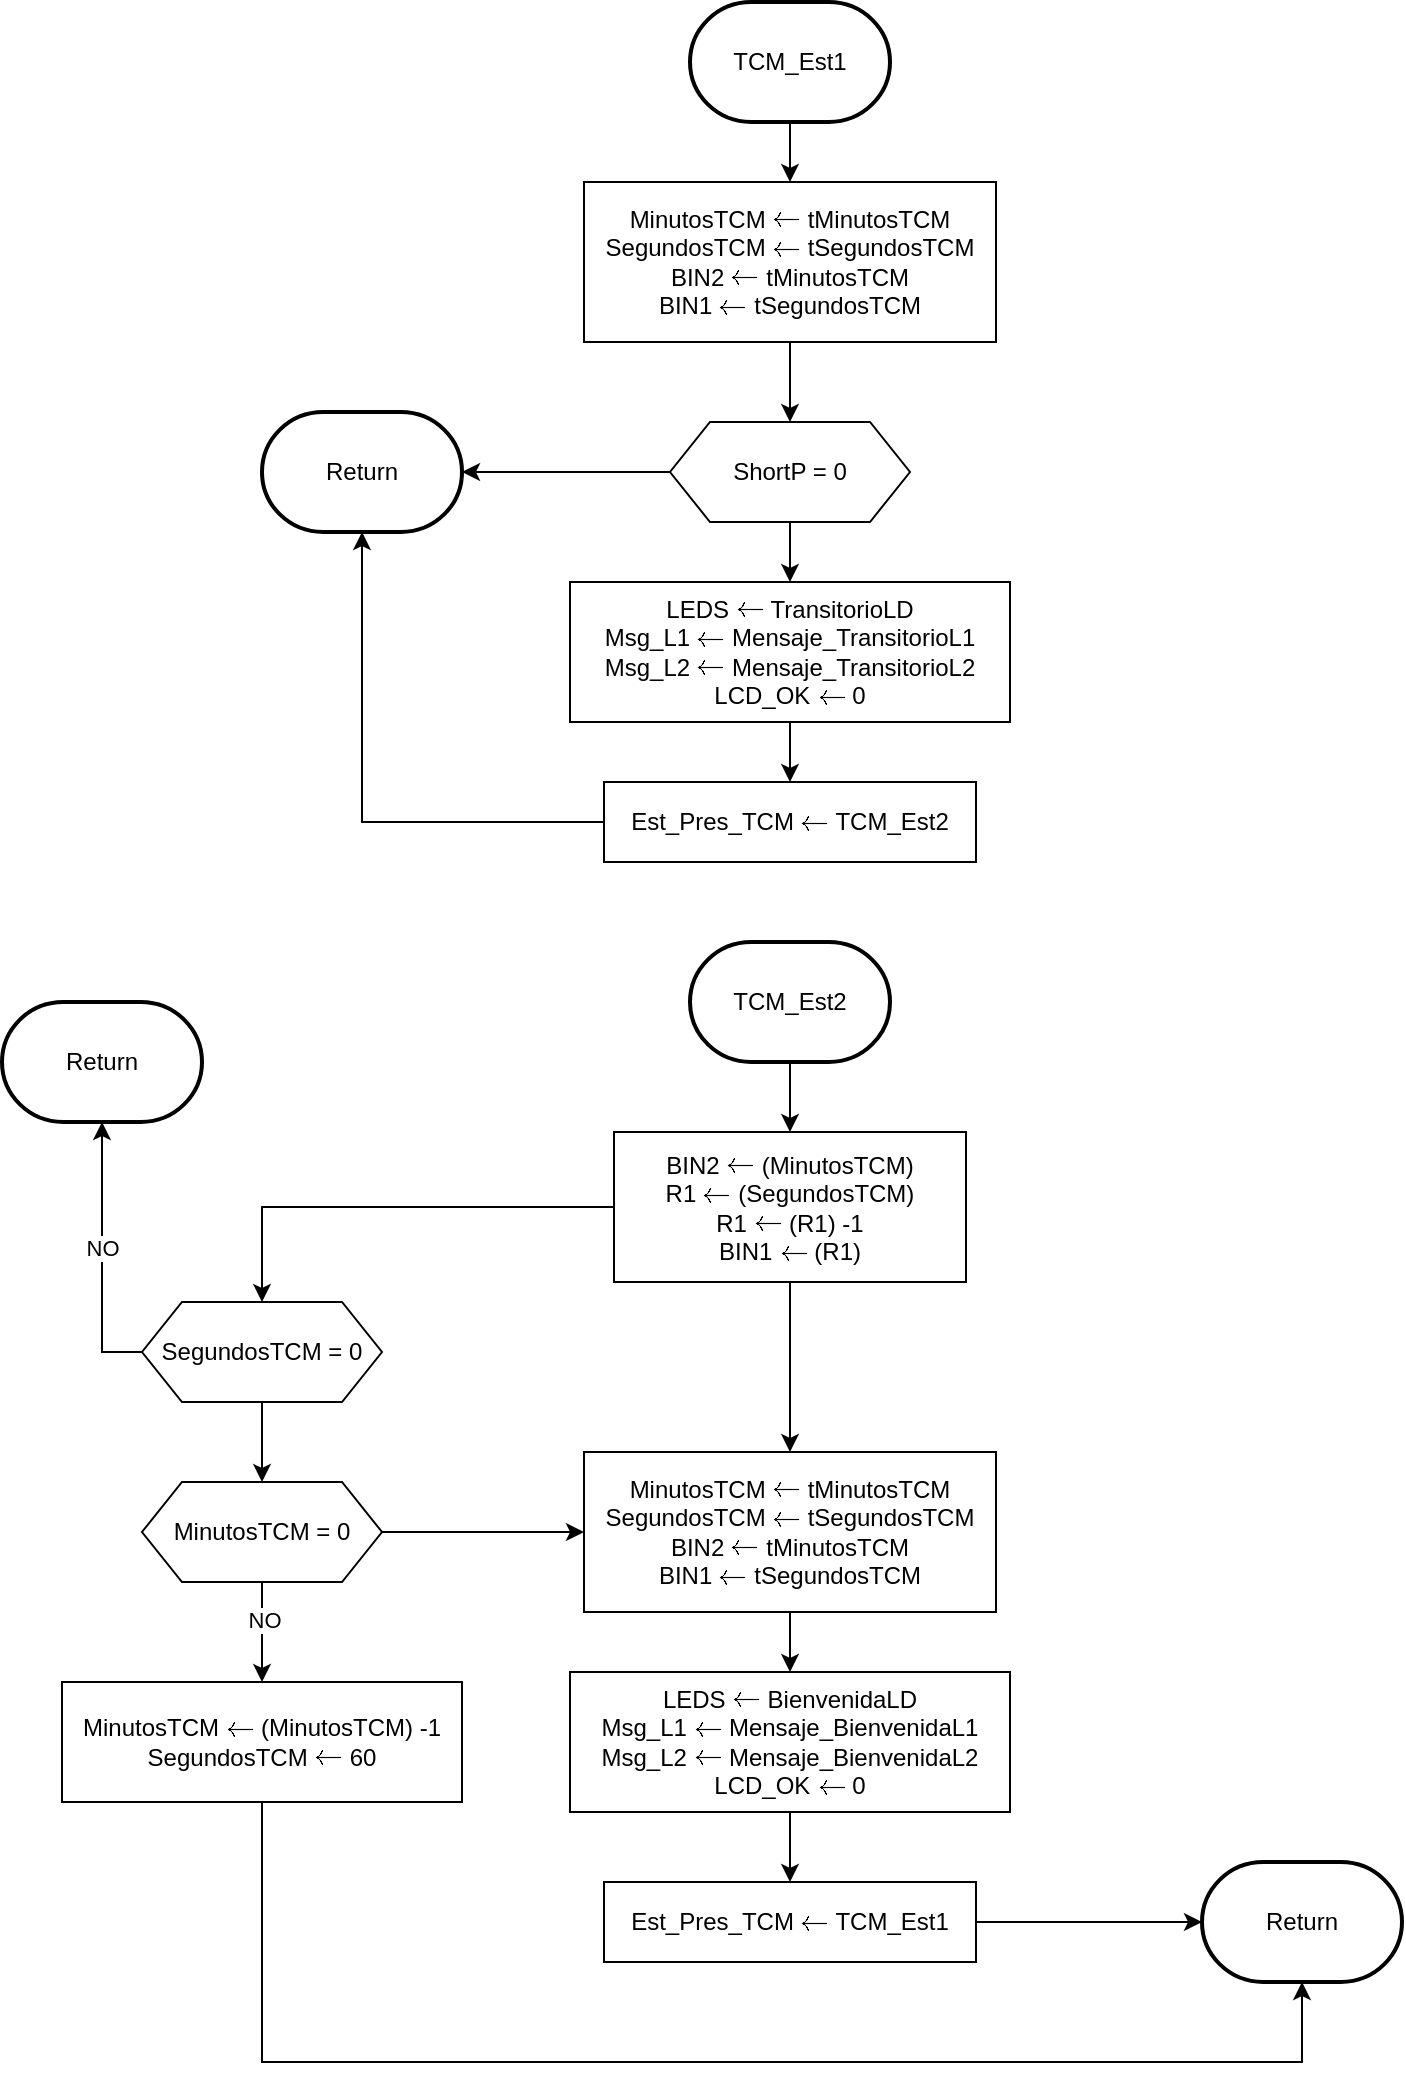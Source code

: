 <mxfile version="22.1.2" type="device">
  <diagram name="Página-1" id="RE8rUj6tG1aRCzW414ZQ">
    <mxGraphModel dx="880" dy="524" grid="1" gridSize="10" guides="1" tooltips="1" connect="1" arrows="1" fold="1" page="1" pageScale="1" pageWidth="827" pageHeight="1169" math="1" shadow="0">
      <root>
        <mxCell id="0" />
        <mxCell id="1" parent="0" />
        <mxCell id="AMgx_i2CWmip0ukCpxhf-3" style="edgeStyle=orthogonalEdgeStyle;rounded=0;orthogonalLoop=1;jettySize=auto;html=1;exitX=0.5;exitY=1;exitDx=0;exitDy=0;exitPerimeter=0;entryX=0.5;entryY=0;entryDx=0;entryDy=0;" edge="1" parent="1" source="AMgx_i2CWmip0ukCpxhf-1" target="AMgx_i2CWmip0ukCpxhf-2">
          <mxGeometry relative="1" as="geometry" />
        </mxCell>
        <mxCell id="AMgx_i2CWmip0ukCpxhf-1" value="TCM_Est1" style="strokeWidth=2;html=1;shape=mxgraph.flowchart.terminator;whiteSpace=wrap;" vertex="1" parent="1">
          <mxGeometry x="364" y="20" width="100" height="60" as="geometry" />
        </mxCell>
        <mxCell id="AMgx_i2CWmip0ukCpxhf-7" value="" style="edgeStyle=orthogonalEdgeStyle;rounded=0;orthogonalLoop=1;jettySize=auto;html=1;" edge="1" parent="1" source="AMgx_i2CWmip0ukCpxhf-2" target="AMgx_i2CWmip0ukCpxhf-4">
          <mxGeometry relative="1" as="geometry" />
        </mxCell>
        <mxCell id="AMgx_i2CWmip0ukCpxhf-2" value="MinutosTCM \(\leftarrow\) tMinutosTCM&lt;br&gt;SegundosTCM \(\leftarrow\) tSegundosTCM&lt;br&gt;BIN2 \(\leftarrow\) tMinutosTCM&lt;br&gt;BIN1 \(\leftarrow\) tSegundosTCM" style="rounded=0;whiteSpace=wrap;html=1;" vertex="1" parent="1">
          <mxGeometry x="311" y="110" width="206" height="80" as="geometry" />
        </mxCell>
        <mxCell id="AMgx_i2CWmip0ukCpxhf-6" value="" style="edgeStyle=orthogonalEdgeStyle;rounded=0;orthogonalLoop=1;jettySize=auto;html=1;" edge="1" parent="1" source="AMgx_i2CWmip0ukCpxhf-4" target="AMgx_i2CWmip0ukCpxhf-5">
          <mxGeometry relative="1" as="geometry" />
        </mxCell>
        <mxCell id="AMgx_i2CWmip0ukCpxhf-10" style="edgeStyle=orthogonalEdgeStyle;rounded=0;orthogonalLoop=1;jettySize=auto;html=1;exitX=0.5;exitY=1;exitDx=0;exitDy=0;entryX=0.5;entryY=0;entryDx=0;entryDy=0;" edge="1" parent="1" source="AMgx_i2CWmip0ukCpxhf-4" target="AMgx_i2CWmip0ukCpxhf-8">
          <mxGeometry relative="1" as="geometry" />
        </mxCell>
        <mxCell id="AMgx_i2CWmip0ukCpxhf-4" value="ShortP = 0" style="shape=hexagon;perimeter=hexagonPerimeter2;whiteSpace=wrap;html=1;fixedSize=1;" vertex="1" parent="1">
          <mxGeometry x="354" y="230" width="120" height="50" as="geometry" />
        </mxCell>
        <mxCell id="AMgx_i2CWmip0ukCpxhf-5" value="Return" style="strokeWidth=2;html=1;shape=mxgraph.flowchart.terminator;whiteSpace=wrap;" vertex="1" parent="1">
          <mxGeometry x="150" y="225" width="100" height="60" as="geometry" />
        </mxCell>
        <mxCell id="AMgx_i2CWmip0ukCpxhf-11" style="edgeStyle=orthogonalEdgeStyle;rounded=0;orthogonalLoop=1;jettySize=auto;html=1;exitX=0.5;exitY=1;exitDx=0;exitDy=0;entryX=0.5;entryY=0;entryDx=0;entryDy=0;" edge="1" parent="1" source="AMgx_i2CWmip0ukCpxhf-8" target="AMgx_i2CWmip0ukCpxhf-9">
          <mxGeometry relative="1" as="geometry" />
        </mxCell>
        <mxCell id="AMgx_i2CWmip0ukCpxhf-8" value="LEDS \(\leftarrow\) TransitorioLD&lt;br&gt;Msg_L1 \(\leftarrow\) Mensaje_TransitorioL1&lt;br&gt;Msg_L2 \(\leftarrow\) Mensaje_TransitorioL2&lt;br&gt;LCD_OK \(\leftarrow\) 0" style="rounded=0;whiteSpace=wrap;html=1;" vertex="1" parent="1">
          <mxGeometry x="304" y="310" width="220" height="70" as="geometry" />
        </mxCell>
        <mxCell id="AMgx_i2CWmip0ukCpxhf-9" value="Est_Pres_TCM \(\leftarrow\) TCM_Est2" style="rounded=0;whiteSpace=wrap;html=1;" vertex="1" parent="1">
          <mxGeometry x="321" y="410" width="186" height="40" as="geometry" />
        </mxCell>
        <mxCell id="AMgx_i2CWmip0ukCpxhf-12" style="edgeStyle=orthogonalEdgeStyle;rounded=0;orthogonalLoop=1;jettySize=auto;html=1;exitX=0;exitY=0.5;exitDx=0;exitDy=0;entryX=0.5;entryY=1;entryDx=0;entryDy=0;entryPerimeter=0;" edge="1" parent="1" source="AMgx_i2CWmip0ukCpxhf-9" target="AMgx_i2CWmip0ukCpxhf-5">
          <mxGeometry relative="1" as="geometry" />
        </mxCell>
        <mxCell id="AMgx_i2CWmip0ukCpxhf-37" value="" style="edgeStyle=orthogonalEdgeStyle;rounded=0;orthogonalLoop=1;jettySize=auto;html=1;" edge="1" parent="1" source="AMgx_i2CWmip0ukCpxhf-13" target="AMgx_i2CWmip0ukCpxhf-14">
          <mxGeometry relative="1" as="geometry" />
        </mxCell>
        <mxCell id="AMgx_i2CWmip0ukCpxhf-13" value="TCM_Est2" style="strokeWidth=2;html=1;shape=mxgraph.flowchart.terminator;whiteSpace=wrap;" vertex="1" parent="1">
          <mxGeometry x="364" y="490" width="100" height="60" as="geometry" />
        </mxCell>
        <mxCell id="AMgx_i2CWmip0ukCpxhf-17" style="edgeStyle=orthogonalEdgeStyle;rounded=0;orthogonalLoop=1;jettySize=auto;html=1;exitX=0;exitY=0.5;exitDx=0;exitDy=0;" edge="1" parent="1" source="AMgx_i2CWmip0ukCpxhf-14" target="AMgx_i2CWmip0ukCpxhf-15">
          <mxGeometry relative="1" as="geometry" />
        </mxCell>
        <mxCell id="AMgx_i2CWmip0ukCpxhf-38" value="" style="edgeStyle=orthogonalEdgeStyle;rounded=0;orthogonalLoop=1;jettySize=auto;html=1;" edge="1" parent="1" source="AMgx_i2CWmip0ukCpxhf-14" target="AMgx_i2CWmip0ukCpxhf-26">
          <mxGeometry relative="1" as="geometry" />
        </mxCell>
        <mxCell id="AMgx_i2CWmip0ukCpxhf-14" value="BIN2 \(\leftarrow\) (MinutosTCM)&lt;br&gt;R1 \(\leftarrow\) (SegundosTCM)&lt;br&gt;R1 \(\leftarrow\) (R1) -1&lt;br&gt;BIN1 \(\leftarrow\) (R1)" style="rounded=0;whiteSpace=wrap;html=1;" vertex="1" parent="1">
          <mxGeometry x="326" y="585" width="176" height="75" as="geometry" />
        </mxCell>
        <mxCell id="AMgx_i2CWmip0ukCpxhf-18" style="edgeStyle=orthogonalEdgeStyle;rounded=0;orthogonalLoop=1;jettySize=auto;html=1;exitX=0.5;exitY=1;exitDx=0;exitDy=0;entryX=0.5;entryY=0;entryDx=0;entryDy=0;" edge="1" parent="1" source="AMgx_i2CWmip0ukCpxhf-15" target="AMgx_i2CWmip0ukCpxhf-16">
          <mxGeometry relative="1" as="geometry" />
        </mxCell>
        <mxCell id="AMgx_i2CWmip0ukCpxhf-15" value="SegundosTCM = 0" style="shape=hexagon;perimeter=hexagonPerimeter2;whiteSpace=wrap;html=1;fixedSize=1;" vertex="1" parent="1">
          <mxGeometry x="90" y="670" width="120" height="50" as="geometry" />
        </mxCell>
        <mxCell id="AMgx_i2CWmip0ukCpxhf-23" style="edgeStyle=orthogonalEdgeStyle;rounded=0;orthogonalLoop=1;jettySize=auto;html=1;exitX=0.5;exitY=1;exitDx=0;exitDy=0;" edge="1" parent="1" source="AMgx_i2CWmip0ukCpxhf-16" target="AMgx_i2CWmip0ukCpxhf-22">
          <mxGeometry relative="1" as="geometry" />
        </mxCell>
        <mxCell id="AMgx_i2CWmip0ukCpxhf-24" value="NO" style="edgeLabel;html=1;align=center;verticalAlign=middle;resizable=0;points=[];" vertex="1" connectable="0" parent="AMgx_i2CWmip0ukCpxhf-23">
          <mxGeometry x="-0.24" y="1" relative="1" as="geometry">
            <mxPoint as="offset" />
          </mxGeometry>
        </mxCell>
        <mxCell id="AMgx_i2CWmip0ukCpxhf-29" style="edgeStyle=orthogonalEdgeStyle;rounded=0;orthogonalLoop=1;jettySize=auto;html=1;exitX=1;exitY=0.5;exitDx=0;exitDy=0;entryX=0;entryY=0.5;entryDx=0;entryDy=0;" edge="1" parent="1" source="AMgx_i2CWmip0ukCpxhf-16" target="AMgx_i2CWmip0ukCpxhf-26">
          <mxGeometry relative="1" as="geometry" />
        </mxCell>
        <mxCell id="AMgx_i2CWmip0ukCpxhf-16" value="MinutosTCM = 0" style="shape=hexagon;perimeter=hexagonPerimeter2;whiteSpace=wrap;html=1;fixedSize=1;" vertex="1" parent="1">
          <mxGeometry x="90" y="760" width="120" height="50" as="geometry" />
        </mxCell>
        <mxCell id="AMgx_i2CWmip0ukCpxhf-19" value="Return" style="strokeWidth=2;html=1;shape=mxgraph.flowchart.terminator;whiteSpace=wrap;" vertex="1" parent="1">
          <mxGeometry x="20" y="520" width="100" height="60" as="geometry" />
        </mxCell>
        <mxCell id="AMgx_i2CWmip0ukCpxhf-20" style="edgeStyle=orthogonalEdgeStyle;rounded=0;orthogonalLoop=1;jettySize=auto;html=1;exitX=0;exitY=0.5;exitDx=0;exitDy=0;entryX=0.5;entryY=1;entryDx=0;entryDy=0;entryPerimeter=0;" edge="1" parent="1" source="AMgx_i2CWmip0ukCpxhf-15" target="AMgx_i2CWmip0ukCpxhf-19">
          <mxGeometry relative="1" as="geometry" />
        </mxCell>
        <mxCell id="AMgx_i2CWmip0ukCpxhf-21" value="NO" style="edgeLabel;html=1;align=center;verticalAlign=middle;resizable=0;points=[];" vertex="1" connectable="0" parent="AMgx_i2CWmip0ukCpxhf-20">
          <mxGeometry x="0.067" relative="1" as="geometry">
            <mxPoint as="offset" />
          </mxGeometry>
        </mxCell>
        <mxCell id="AMgx_i2CWmip0ukCpxhf-22" value="MinutosTCM \(\leftarrow\) (MinutosTCM) -1&lt;br&gt;SegundosTCM \(\leftarrow\) 60" style="rounded=0;whiteSpace=wrap;html=1;" vertex="1" parent="1">
          <mxGeometry x="50" y="860" width="200" height="60" as="geometry" />
        </mxCell>
        <mxCell id="AMgx_i2CWmip0ukCpxhf-30" value="" style="edgeStyle=orthogonalEdgeStyle;rounded=0;orthogonalLoop=1;jettySize=auto;html=1;" edge="1" parent="1" source="AMgx_i2CWmip0ukCpxhf-26" target="AMgx_i2CWmip0ukCpxhf-27">
          <mxGeometry relative="1" as="geometry" />
        </mxCell>
        <mxCell id="AMgx_i2CWmip0ukCpxhf-26" value="MinutosTCM \(\leftarrow\) tMinutosTCM&lt;br&gt;SegundosTCM \(\leftarrow\) tSegundosTCM&lt;br&gt;BIN2 \(\leftarrow\) tMinutosTCM&lt;br&gt;BIN1 \(\leftarrow\) tSegundosTCM" style="rounded=0;whiteSpace=wrap;html=1;" vertex="1" parent="1">
          <mxGeometry x="311" y="745" width="206" height="80" as="geometry" />
        </mxCell>
        <mxCell id="AMgx_i2CWmip0ukCpxhf-32" value="" style="edgeStyle=orthogonalEdgeStyle;rounded=0;orthogonalLoop=1;jettySize=auto;html=1;" edge="1" parent="1" source="AMgx_i2CWmip0ukCpxhf-27" target="AMgx_i2CWmip0ukCpxhf-31">
          <mxGeometry relative="1" as="geometry" />
        </mxCell>
        <mxCell id="AMgx_i2CWmip0ukCpxhf-27" value="LEDS \(\leftarrow\) BienvenidaLD&lt;br&gt;Msg_L1 \(\leftarrow\) Mensaje_BienvenidaL1&lt;br&gt;Msg_L2 \(\leftarrow\) Mensaje_BienvenidaL2&lt;br&gt;LCD_OK \(\leftarrow\) 0" style="rounded=0;whiteSpace=wrap;html=1;" vertex="1" parent="1">
          <mxGeometry x="304" y="855" width="220" height="70" as="geometry" />
        </mxCell>
        <mxCell id="AMgx_i2CWmip0ukCpxhf-34" value="" style="edgeStyle=orthogonalEdgeStyle;rounded=0;orthogonalLoop=1;jettySize=auto;html=1;" edge="1" parent="1" source="AMgx_i2CWmip0ukCpxhf-31" target="AMgx_i2CWmip0ukCpxhf-33">
          <mxGeometry relative="1" as="geometry" />
        </mxCell>
        <mxCell id="AMgx_i2CWmip0ukCpxhf-31" value="Est_Pres_TCM \(\leftarrow\) TCM_Est1" style="rounded=0;whiteSpace=wrap;html=1;" vertex="1" parent="1">
          <mxGeometry x="321" y="960" width="186" height="40" as="geometry" />
        </mxCell>
        <mxCell id="AMgx_i2CWmip0ukCpxhf-33" value="Return" style="strokeWidth=2;html=1;shape=mxgraph.flowchart.terminator;whiteSpace=wrap;" vertex="1" parent="1">
          <mxGeometry x="620" y="950" width="100" height="60" as="geometry" />
        </mxCell>
        <mxCell id="AMgx_i2CWmip0ukCpxhf-36" style="edgeStyle=orthogonalEdgeStyle;rounded=0;orthogonalLoop=1;jettySize=auto;html=1;exitX=0.5;exitY=1;exitDx=0;exitDy=0;entryX=0.5;entryY=1;entryDx=0;entryDy=0;entryPerimeter=0;" edge="1" parent="1" source="AMgx_i2CWmip0ukCpxhf-22" target="AMgx_i2CWmip0ukCpxhf-33">
          <mxGeometry relative="1" as="geometry">
            <Array as="points">
              <mxPoint x="150" y="1050" />
              <mxPoint x="670" y="1050" />
            </Array>
          </mxGeometry>
        </mxCell>
      </root>
    </mxGraphModel>
  </diagram>
</mxfile>
